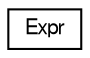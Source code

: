 digraph "Graphical Class Hierarchy"
{
  edge [fontname="FreeSans",fontsize="10",labelfontname="FreeSans",labelfontsize="10"];
  node [fontname="FreeSans",fontsize="10",shape=record];
  rankdir="LR";
  Node0 [label="Expr",height=0.2,width=0.4,color="black", fillcolor="white", style="filled",URL="$structExpr.html"];
}
